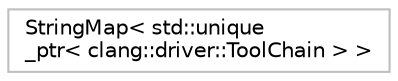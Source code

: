 digraph "Graphical Class Hierarchy"
{
 // LATEX_PDF_SIZE
  bgcolor="transparent";
  edge [fontname="Helvetica",fontsize="10",labelfontname="Helvetica",labelfontsize="10"];
  node [fontname="Helvetica",fontsize="10",shape=record];
  rankdir="LR";
  Node0 [label="StringMap\< std::unique\l_ptr\< clang::driver::ToolChain \> \>",height=0.2,width=0.4,color="grey75",tooltip=" "];
}
